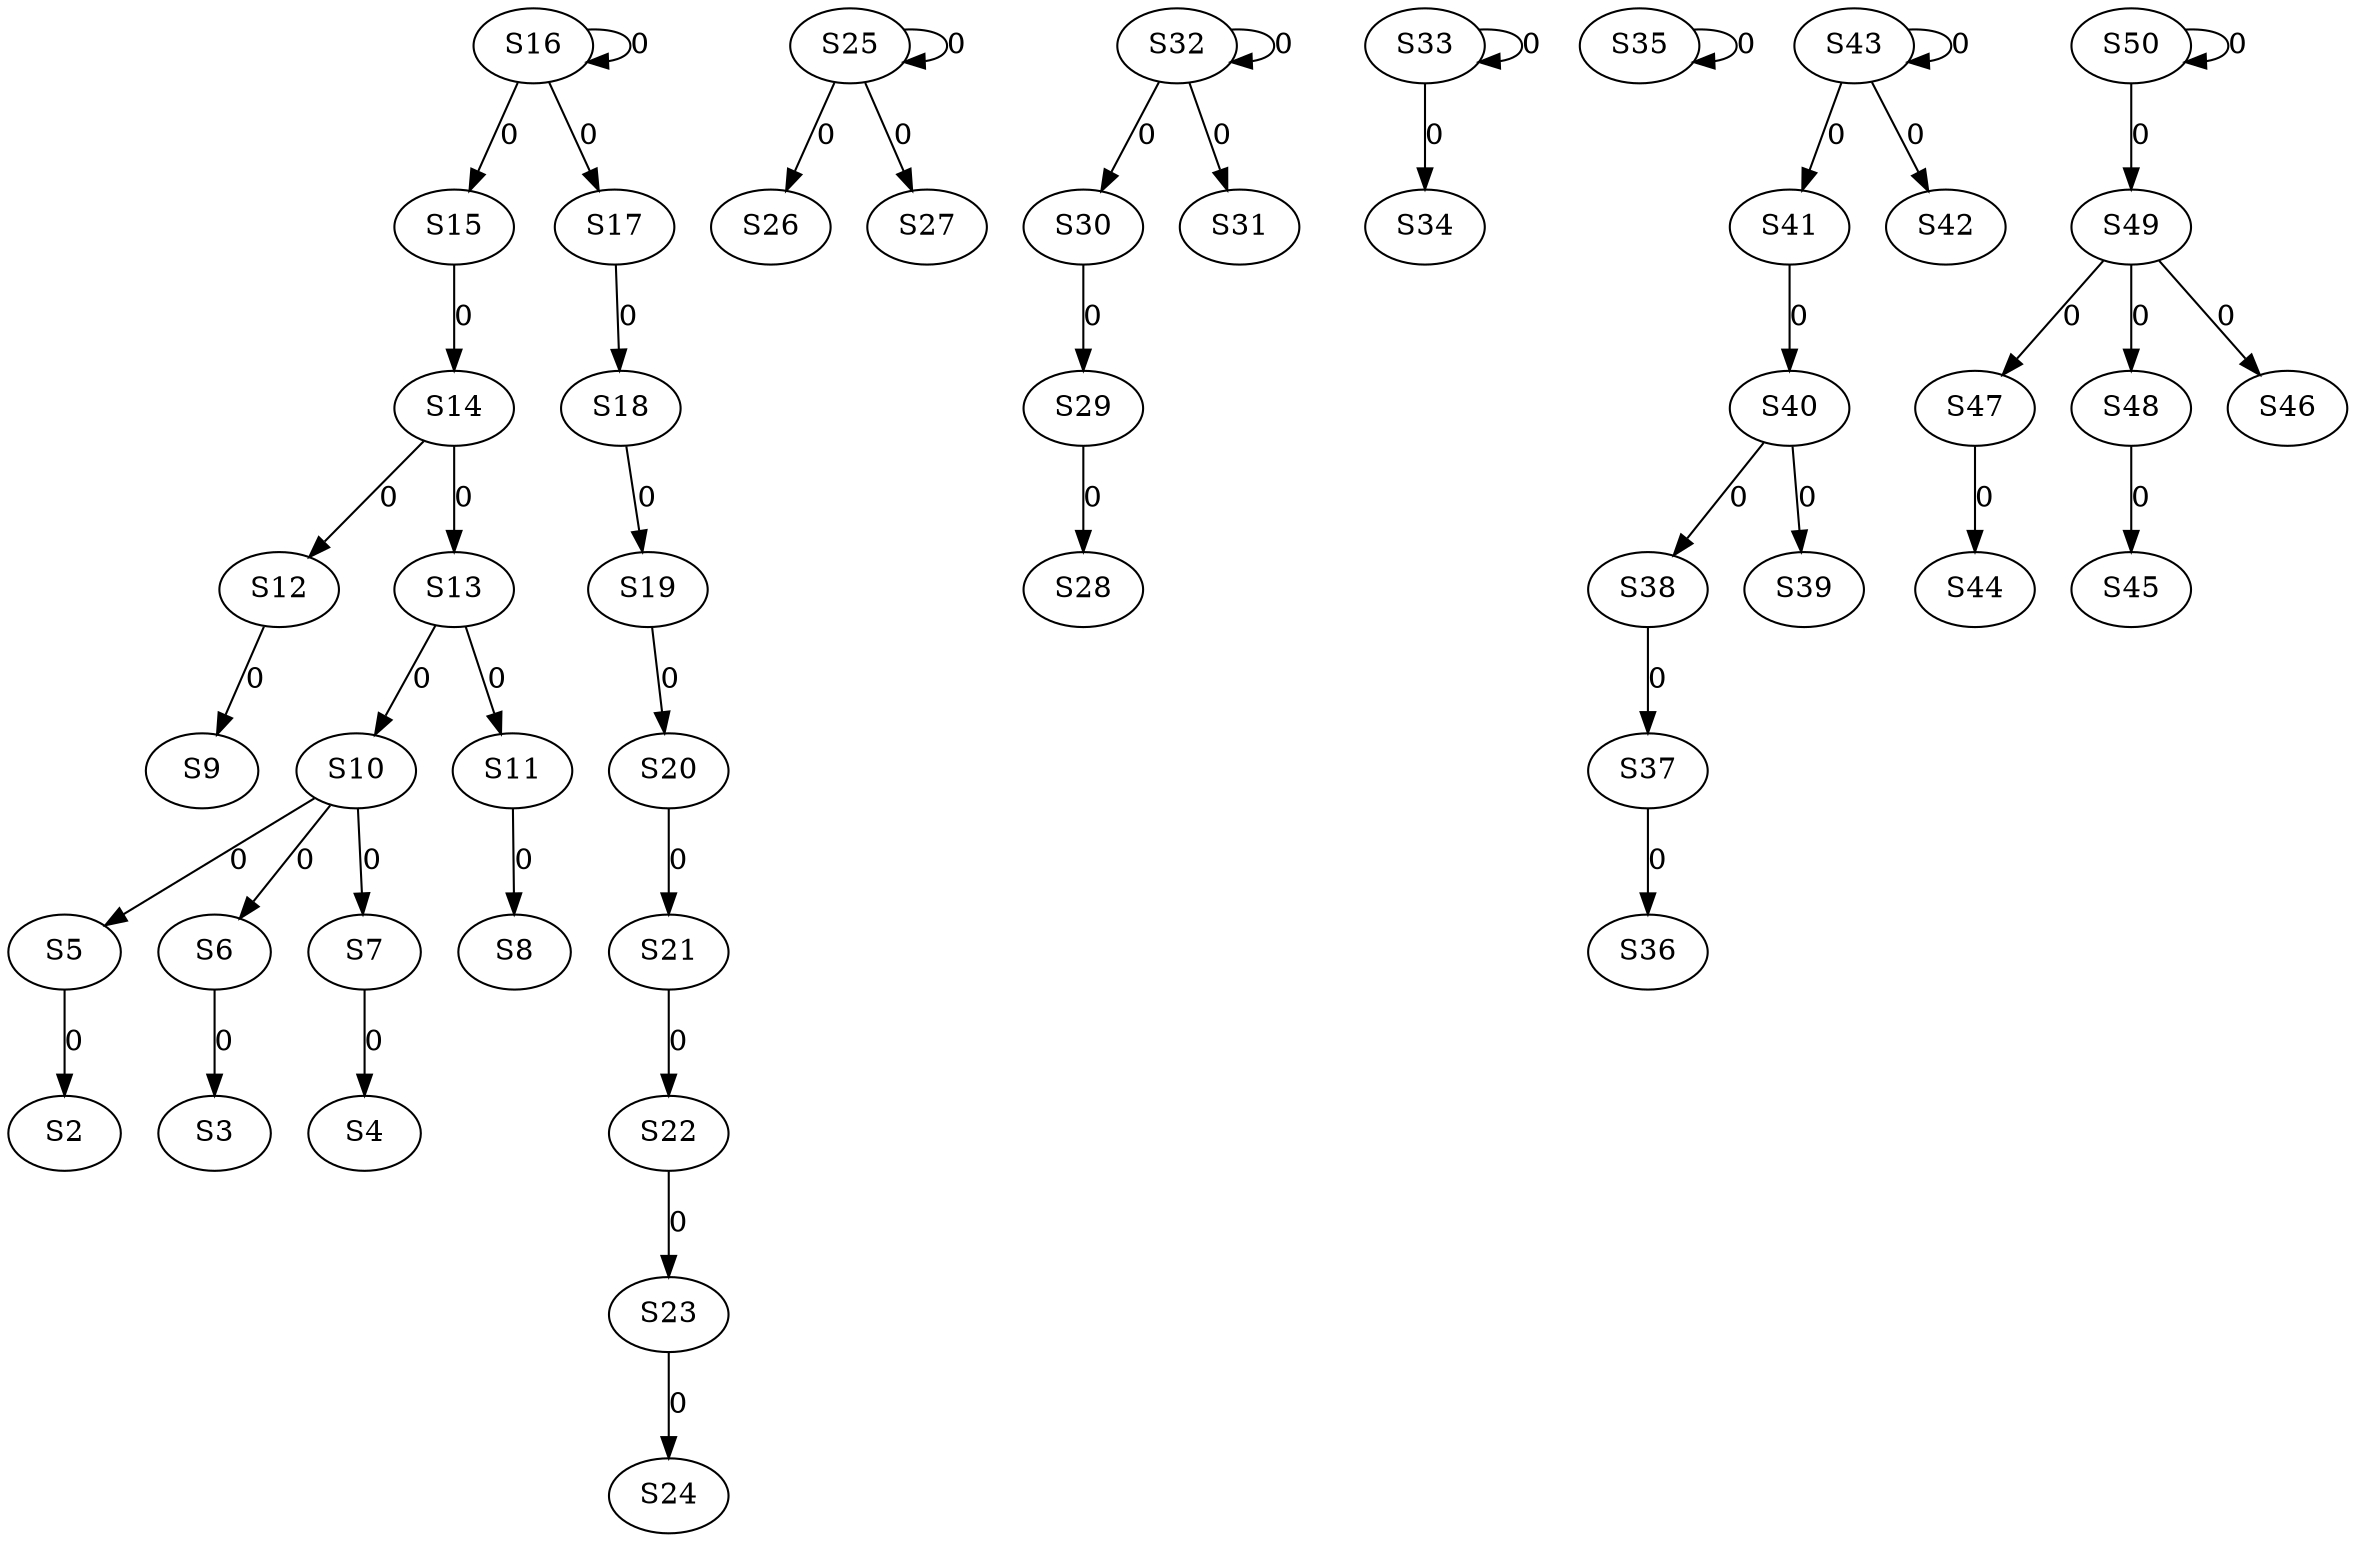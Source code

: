 strict digraph {
	S5 -> S2 [ label = 0 ];
	S6 -> S3 [ label = 0 ];
	S7 -> S4 [ label = 0 ];
	S10 -> S5 [ label = 0 ];
	S10 -> S6 [ label = 0 ];
	S10 -> S7 [ label = 0 ];
	S11 -> S8 [ label = 0 ];
	S12 -> S9 [ label = 0 ];
	S13 -> S10 [ label = 0 ];
	S13 -> S11 [ label = 0 ];
	S14 -> S12 [ label = 0 ];
	S14 -> S13 [ label = 0 ];
	S15 -> S14 [ label = 0 ];
	S16 -> S15 [ label = 0 ];
	S16 -> S16 [ label = 0 ];
	S16 -> S17 [ label = 0 ];
	S17 -> S18 [ label = 0 ];
	S18 -> S19 [ label = 0 ];
	S19 -> S20 [ label = 0 ];
	S20 -> S21 [ label = 0 ];
	S21 -> S22 [ label = 0 ];
	S22 -> S23 [ label = 0 ];
	S23 -> S24 [ label = 0 ];
	S25 -> S25 [ label = 0 ];
	S25 -> S26 [ label = 0 ];
	S25 -> S27 [ label = 0 ];
	S29 -> S28 [ label = 0 ];
	S30 -> S29 [ label = 0 ];
	S32 -> S30 [ label = 0 ];
	S32 -> S31 [ label = 0 ];
	S32 -> S32 [ label = 0 ];
	S33 -> S33 [ label = 0 ];
	S33 -> S34 [ label = 0 ];
	S35 -> S35 [ label = 0 ];
	S37 -> S36 [ label = 0 ];
	S38 -> S37 [ label = 0 ];
	S40 -> S38 [ label = 0 ];
	S40 -> S39 [ label = 0 ];
	S41 -> S40 [ label = 0 ];
	S43 -> S41 [ label = 0 ];
	S43 -> S42 [ label = 0 ];
	S43 -> S43 [ label = 0 ];
	S47 -> S44 [ label = 0 ];
	S48 -> S45 [ label = 0 ];
	S49 -> S46 [ label = 0 ];
	S49 -> S47 [ label = 0 ];
	S49 -> S48 [ label = 0 ];
	S50 -> S49 [ label = 0 ];
	S50 -> S50 [ label = 0 ];
}